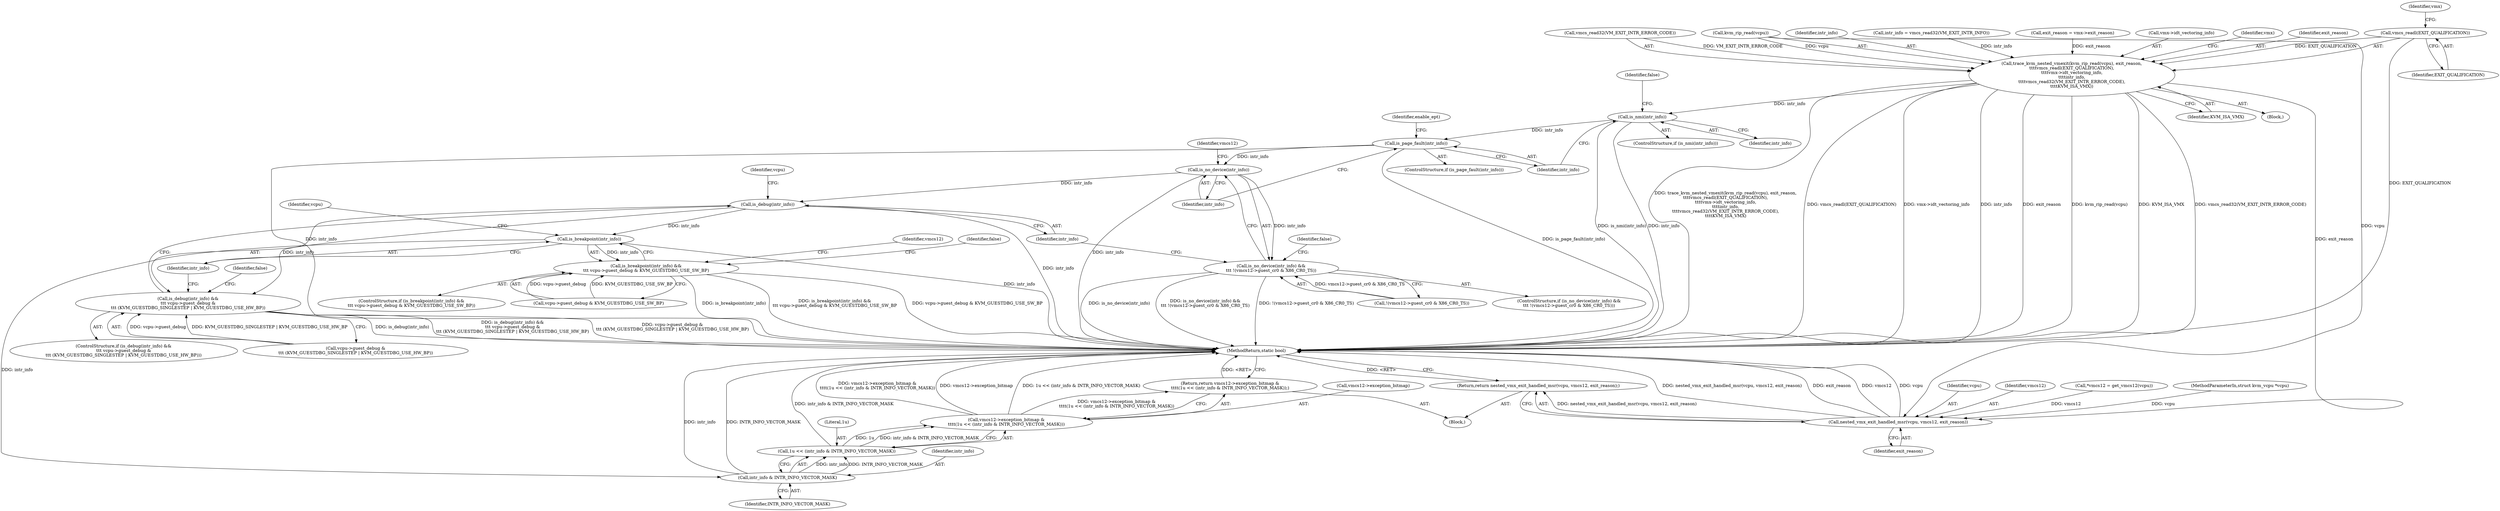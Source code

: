 digraph "0_linux_ef85b67385436ddc1998f45f1d6a210f935b3388_1@API" {
"1000133" [label="(Call,vmcs_readl(EXIT_QUALIFICATION))"];
"1000129" [label="(Call,trace_kvm_nested_vmexit(kvm_rip_read(vcpu), exit_reason,\n\t\t\t\tvmcs_readl(EXIT_QUALIFICATION),\n\t\t\t\tvmx->idt_vectoring_info,\n\t\t\t\tintr_info,\n\t\t\t\tvmcs_read32(VM_EXIT_INTR_ERROR_CODE),\n\t\t\t\tKVM_ISA_VMX))"];
"1000168" [label="(Call,is_nmi(intr_info))"];
"1000174" [label="(Call,is_page_fault(intr_info))"];
"1000181" [label="(Call,is_no_device(intr_info))"];
"1000180" [label="(Call,is_no_device(intr_info) &&\n\t\t\t !(vmcs12->guest_cr0 & X86_CR0_TS))"];
"1000194" [label="(Call,is_debug(intr_info))"];
"1000193" [label="(Call,is_debug(intr_info) &&\n\t\t\t vcpu->guest_debug &\n\t\t\t (KVM_GUESTDBG_SINGLESTEP | KVM_GUESTDBG_USE_HW_BP))"];
"1000208" [label="(Call,is_breakpoint(intr_info))"];
"1000207" [label="(Call,is_breakpoint(intr_info) &&\n\t\t\t vcpu->guest_debug & KVM_GUESTDBG_USE_SW_BP)"];
"1000224" [label="(Call,intr_info & INTR_INFO_VECTOR_MASK)"];
"1000222" [label="(Call,1u << (intr_info & INTR_INFO_VECTOR_MASK))"];
"1000218" [label="(Call,vmcs12->exception_bitmap &\n\t\t\t\t(1u << (intr_info & INTR_INFO_VECTOR_MASK)))"];
"1000217" [label="(Return,return vmcs12->exception_bitmap &\n\t\t\t\t(1u << (intr_info & INTR_INFO_VECTOR_MASK));)"];
"1000319" [label="(Call,nested_vmx_exit_handled_msr(vcpu, vmcs12, exit_reason))"];
"1000318" [label="(Return,return nested_vmx_exit_handled_msr(vcpu, vmcs12, exit_reason);)"];
"1000175" [label="(Identifier,intr_info)"];
"1000226" [label="(Identifier,INTR_INFO_VECTOR_MASK)"];
"1000320" [label="(Identifier,vcpu)"];
"1000195" [label="(Identifier,intr_info)"];
"1000321" [label="(Identifier,vmcs12)"];
"1000141" [label="(Identifier,KVM_ISA_VMX)"];
"1000180" [label="(Call,is_no_device(intr_info) &&\n\t\t\t !(vmcs12->guest_cr0 & X86_CR0_TS))"];
"1000138" [label="(Identifier,intr_info)"];
"1000119" [label="(Call,*vmcs12 = get_vmcs12(vcpu))"];
"1000183" [label="(Call,!(vmcs12->guest_cr0 & X86_CR0_TS))"];
"1000168" [label="(Call,is_nmi(intr_info))"];
"1000173" [label="(ControlStructure,if (is_page_fault(intr_info)))"];
"1000186" [label="(Identifier,vmcs12)"];
"1000136" [label="(Identifier,vmx)"];
"1000319" [label="(Call,nested_vmx_exit_handled_msr(vcpu, vmcs12, exit_reason))"];
"1000129" [label="(Call,trace_kvm_nested_vmexit(kvm_rip_read(vcpu), exit_reason,\n\t\t\t\tvmcs_readl(EXIT_QUALIFICATION),\n\t\t\t\tvmx->idt_vectoring_info,\n\t\t\t\tintr_info,\n\t\t\t\tvmcs_read32(VM_EXIT_INTR_ERROR_CODE),\n\t\t\t\tKVM_ISA_VMX))"];
"1000135" [label="(Call,vmx->idt_vectoring_info)"];
"1000177" [label="(Identifier,enable_ept)"];
"1000223" [label="(Literal,1u)"];
"1000206" [label="(ControlStructure,if (is_breakpoint(intr_info) &&\n\t\t\t vcpu->guest_debug & KVM_GUESTDBG_USE_SW_BP))"];
"1000192" [label="(ControlStructure,if (is_debug(intr_info) &&\n\t\t\t vcpu->guest_debug &\n\t\t\t (KVM_GUESTDBG_SINGLESTEP | KVM_GUESTDBG_USE_HW_BP)))"];
"1000216" [label="(Identifier,false)"];
"1000219" [label="(Call,vmcs12->exception_bitmap)"];
"1000169" [label="(Identifier,intr_info)"];
"1000174" [label="(Call,is_page_fault(intr_info))"];
"1000209" [label="(Identifier,intr_info)"];
"1000106" [label="(MethodParameterIn,struct kvm_vcpu *vcpu)"];
"1000165" [label="(Block,)"];
"1000222" [label="(Call,1u << (intr_info & INTR_INFO_VECTOR_MASK))"];
"1000198" [label="(Identifier,vcpu)"];
"1000133" [label="(Call,vmcs_readl(EXIT_QUALIFICATION))"];
"1000107" [label="(Block,)"];
"1000134" [label="(Identifier,EXIT_QUALIFICATION)"];
"1000145" [label="(Identifier,vmx)"];
"1000220" [label="(Identifier,vmcs12)"];
"1000193" [label="(Call,is_debug(intr_info) &&\n\t\t\t vcpu->guest_debug &\n\t\t\t (KVM_GUESTDBG_SINGLESTEP | KVM_GUESTDBG_USE_HW_BP))"];
"1000207" [label="(Call,is_breakpoint(intr_info) &&\n\t\t\t vcpu->guest_debug & KVM_GUESTDBG_USE_SW_BP)"];
"1000196" [label="(Call,vcpu->guest_debug &\n\t\t\t (KVM_GUESTDBG_SINGLESTEP | KVM_GUESTDBG_USE_HW_BP))"];
"1000225" [label="(Identifier,intr_info)"];
"1000132" [label="(Identifier,exit_reason)"];
"1000139" [label="(Call,vmcs_read32(VM_EXIT_INTR_ERROR_CODE))"];
"1000212" [label="(Identifier,vcpu)"];
"1000210" [label="(Call,vcpu->guest_debug & KVM_GUESTDBG_USE_SW_BP)"];
"1000167" [label="(ControlStructure,if (is_nmi(intr_info)))"];
"1000318" [label="(Return,return nested_vmx_exit_handled_msr(vcpu, vmcs12, exit_reason);)"];
"1000204" [label="(Identifier,false)"];
"1000393" [label="(MethodReturn,static bool)"];
"1000217" [label="(Return,return vmcs12->exception_bitmap &\n\t\t\t\t(1u << (intr_info & INTR_INFO_VECTOR_MASK));)"];
"1000224" [label="(Call,intr_info & INTR_INFO_VECTOR_MASK)"];
"1000179" [label="(ControlStructure,if (is_no_device(intr_info) &&\n\t\t\t !(vmcs12->guest_cr0 & X86_CR0_TS)))"];
"1000171" [label="(Identifier,false)"];
"1000322" [label="(Identifier,exit_reason)"];
"1000130" [label="(Call,kvm_rip_read(vcpu))"];
"1000181" [label="(Call,is_no_device(intr_info))"];
"1000208" [label="(Call,is_breakpoint(intr_info))"];
"1000218" [label="(Call,vmcs12->exception_bitmap &\n\t\t\t\t(1u << (intr_info & INTR_INFO_VECTOR_MASK)))"];
"1000182" [label="(Identifier,intr_info)"];
"1000194" [label="(Call,is_debug(intr_info))"];
"1000109" [label="(Call,intr_info = vmcs_read32(VM_EXIT_INTR_INFO))"];
"1000190" [label="(Identifier,false)"];
"1000124" [label="(Call,exit_reason = vmx->exit_reason)"];
"1000133" -> "1000129"  [label="AST: "];
"1000133" -> "1000134"  [label="CFG: "];
"1000134" -> "1000133"  [label="AST: "];
"1000136" -> "1000133"  [label="CFG: "];
"1000133" -> "1000393"  [label="DDG: EXIT_QUALIFICATION"];
"1000133" -> "1000129"  [label="DDG: EXIT_QUALIFICATION"];
"1000129" -> "1000107"  [label="AST: "];
"1000129" -> "1000141"  [label="CFG: "];
"1000130" -> "1000129"  [label="AST: "];
"1000132" -> "1000129"  [label="AST: "];
"1000135" -> "1000129"  [label="AST: "];
"1000138" -> "1000129"  [label="AST: "];
"1000139" -> "1000129"  [label="AST: "];
"1000141" -> "1000129"  [label="AST: "];
"1000145" -> "1000129"  [label="CFG: "];
"1000129" -> "1000393"  [label="DDG: kvm_rip_read(vcpu)"];
"1000129" -> "1000393"  [label="DDG: exit_reason"];
"1000129" -> "1000393"  [label="DDG: KVM_ISA_VMX"];
"1000129" -> "1000393"  [label="DDG: vmcs_read32(VM_EXIT_INTR_ERROR_CODE)"];
"1000129" -> "1000393"  [label="DDG: trace_kvm_nested_vmexit(kvm_rip_read(vcpu), exit_reason,\n\t\t\t\tvmcs_readl(EXIT_QUALIFICATION),\n\t\t\t\tvmx->idt_vectoring_info,\n\t\t\t\tintr_info,\n\t\t\t\tvmcs_read32(VM_EXIT_INTR_ERROR_CODE),\n\t\t\t\tKVM_ISA_VMX)"];
"1000129" -> "1000393"  [label="DDG: vmcs_readl(EXIT_QUALIFICATION)"];
"1000129" -> "1000393"  [label="DDG: vmx->idt_vectoring_info"];
"1000129" -> "1000393"  [label="DDG: intr_info"];
"1000130" -> "1000129"  [label="DDG: vcpu"];
"1000124" -> "1000129"  [label="DDG: exit_reason"];
"1000109" -> "1000129"  [label="DDG: intr_info"];
"1000139" -> "1000129"  [label="DDG: VM_EXIT_INTR_ERROR_CODE"];
"1000129" -> "1000168"  [label="DDG: intr_info"];
"1000129" -> "1000319"  [label="DDG: exit_reason"];
"1000168" -> "1000167"  [label="AST: "];
"1000168" -> "1000169"  [label="CFG: "];
"1000169" -> "1000168"  [label="AST: "];
"1000171" -> "1000168"  [label="CFG: "];
"1000175" -> "1000168"  [label="CFG: "];
"1000168" -> "1000393"  [label="DDG: is_nmi(intr_info)"];
"1000168" -> "1000393"  [label="DDG: intr_info"];
"1000168" -> "1000174"  [label="DDG: intr_info"];
"1000174" -> "1000173"  [label="AST: "];
"1000174" -> "1000175"  [label="CFG: "];
"1000175" -> "1000174"  [label="AST: "];
"1000177" -> "1000174"  [label="CFG: "];
"1000182" -> "1000174"  [label="CFG: "];
"1000174" -> "1000393"  [label="DDG: is_page_fault(intr_info)"];
"1000174" -> "1000393"  [label="DDG: intr_info"];
"1000174" -> "1000181"  [label="DDG: intr_info"];
"1000181" -> "1000180"  [label="AST: "];
"1000181" -> "1000182"  [label="CFG: "];
"1000182" -> "1000181"  [label="AST: "];
"1000186" -> "1000181"  [label="CFG: "];
"1000180" -> "1000181"  [label="CFG: "];
"1000181" -> "1000393"  [label="DDG: intr_info"];
"1000181" -> "1000180"  [label="DDG: intr_info"];
"1000181" -> "1000194"  [label="DDG: intr_info"];
"1000180" -> "1000179"  [label="AST: "];
"1000180" -> "1000183"  [label="CFG: "];
"1000183" -> "1000180"  [label="AST: "];
"1000190" -> "1000180"  [label="CFG: "];
"1000195" -> "1000180"  [label="CFG: "];
"1000180" -> "1000393"  [label="DDG: is_no_device(intr_info)"];
"1000180" -> "1000393"  [label="DDG: is_no_device(intr_info) &&\n\t\t\t !(vmcs12->guest_cr0 & X86_CR0_TS)"];
"1000180" -> "1000393"  [label="DDG: !(vmcs12->guest_cr0 & X86_CR0_TS)"];
"1000183" -> "1000180"  [label="DDG: vmcs12->guest_cr0 & X86_CR0_TS"];
"1000194" -> "1000193"  [label="AST: "];
"1000194" -> "1000195"  [label="CFG: "];
"1000195" -> "1000194"  [label="AST: "];
"1000198" -> "1000194"  [label="CFG: "];
"1000193" -> "1000194"  [label="CFG: "];
"1000194" -> "1000393"  [label="DDG: intr_info"];
"1000194" -> "1000193"  [label="DDG: intr_info"];
"1000194" -> "1000208"  [label="DDG: intr_info"];
"1000193" -> "1000192"  [label="AST: "];
"1000193" -> "1000196"  [label="CFG: "];
"1000196" -> "1000193"  [label="AST: "];
"1000204" -> "1000193"  [label="CFG: "];
"1000209" -> "1000193"  [label="CFG: "];
"1000193" -> "1000393"  [label="DDG: is_debug(intr_info)"];
"1000193" -> "1000393"  [label="DDG: is_debug(intr_info) &&\n\t\t\t vcpu->guest_debug &\n\t\t\t (KVM_GUESTDBG_SINGLESTEP | KVM_GUESTDBG_USE_HW_BP)"];
"1000193" -> "1000393"  [label="DDG: vcpu->guest_debug &\n\t\t\t (KVM_GUESTDBG_SINGLESTEP | KVM_GUESTDBG_USE_HW_BP)"];
"1000196" -> "1000193"  [label="DDG: vcpu->guest_debug"];
"1000196" -> "1000193"  [label="DDG: KVM_GUESTDBG_SINGLESTEP | KVM_GUESTDBG_USE_HW_BP"];
"1000208" -> "1000207"  [label="AST: "];
"1000208" -> "1000209"  [label="CFG: "];
"1000209" -> "1000208"  [label="AST: "];
"1000212" -> "1000208"  [label="CFG: "];
"1000207" -> "1000208"  [label="CFG: "];
"1000208" -> "1000393"  [label="DDG: intr_info"];
"1000208" -> "1000207"  [label="DDG: intr_info"];
"1000208" -> "1000224"  [label="DDG: intr_info"];
"1000207" -> "1000206"  [label="AST: "];
"1000207" -> "1000210"  [label="CFG: "];
"1000210" -> "1000207"  [label="AST: "];
"1000216" -> "1000207"  [label="CFG: "];
"1000220" -> "1000207"  [label="CFG: "];
"1000207" -> "1000393"  [label="DDG: vcpu->guest_debug & KVM_GUESTDBG_USE_SW_BP"];
"1000207" -> "1000393"  [label="DDG: is_breakpoint(intr_info)"];
"1000207" -> "1000393"  [label="DDG: is_breakpoint(intr_info) &&\n\t\t\t vcpu->guest_debug & KVM_GUESTDBG_USE_SW_BP"];
"1000210" -> "1000207"  [label="DDG: vcpu->guest_debug"];
"1000210" -> "1000207"  [label="DDG: KVM_GUESTDBG_USE_SW_BP"];
"1000224" -> "1000222"  [label="AST: "];
"1000224" -> "1000226"  [label="CFG: "];
"1000225" -> "1000224"  [label="AST: "];
"1000226" -> "1000224"  [label="AST: "];
"1000222" -> "1000224"  [label="CFG: "];
"1000224" -> "1000393"  [label="DDG: intr_info"];
"1000224" -> "1000393"  [label="DDG: INTR_INFO_VECTOR_MASK"];
"1000224" -> "1000222"  [label="DDG: intr_info"];
"1000224" -> "1000222"  [label="DDG: INTR_INFO_VECTOR_MASK"];
"1000222" -> "1000218"  [label="AST: "];
"1000223" -> "1000222"  [label="AST: "];
"1000218" -> "1000222"  [label="CFG: "];
"1000222" -> "1000393"  [label="DDG: intr_info & INTR_INFO_VECTOR_MASK"];
"1000222" -> "1000218"  [label="DDG: 1u"];
"1000222" -> "1000218"  [label="DDG: intr_info & INTR_INFO_VECTOR_MASK"];
"1000218" -> "1000217"  [label="AST: "];
"1000219" -> "1000218"  [label="AST: "];
"1000217" -> "1000218"  [label="CFG: "];
"1000218" -> "1000393"  [label="DDG: vmcs12->exception_bitmap"];
"1000218" -> "1000393"  [label="DDG: vmcs12->exception_bitmap &\n\t\t\t\t(1u << (intr_info & INTR_INFO_VECTOR_MASK))"];
"1000218" -> "1000393"  [label="DDG: 1u << (intr_info & INTR_INFO_VECTOR_MASK)"];
"1000218" -> "1000217"  [label="DDG: vmcs12->exception_bitmap &\n\t\t\t\t(1u << (intr_info & INTR_INFO_VECTOR_MASK))"];
"1000217" -> "1000165"  [label="AST: "];
"1000393" -> "1000217"  [label="CFG: "];
"1000217" -> "1000393"  [label="DDG: <RET>"];
"1000319" -> "1000318"  [label="AST: "];
"1000319" -> "1000322"  [label="CFG: "];
"1000320" -> "1000319"  [label="AST: "];
"1000321" -> "1000319"  [label="AST: "];
"1000322" -> "1000319"  [label="AST: "];
"1000318" -> "1000319"  [label="CFG: "];
"1000319" -> "1000393"  [label="DDG: nested_vmx_exit_handled_msr(vcpu, vmcs12, exit_reason)"];
"1000319" -> "1000393"  [label="DDG: exit_reason"];
"1000319" -> "1000393"  [label="DDG: vmcs12"];
"1000319" -> "1000393"  [label="DDG: vcpu"];
"1000319" -> "1000318"  [label="DDG: nested_vmx_exit_handled_msr(vcpu, vmcs12, exit_reason)"];
"1000130" -> "1000319"  [label="DDG: vcpu"];
"1000106" -> "1000319"  [label="DDG: vcpu"];
"1000119" -> "1000319"  [label="DDG: vmcs12"];
"1000318" -> "1000165"  [label="AST: "];
"1000393" -> "1000318"  [label="CFG: "];
"1000318" -> "1000393"  [label="DDG: <RET>"];
}
